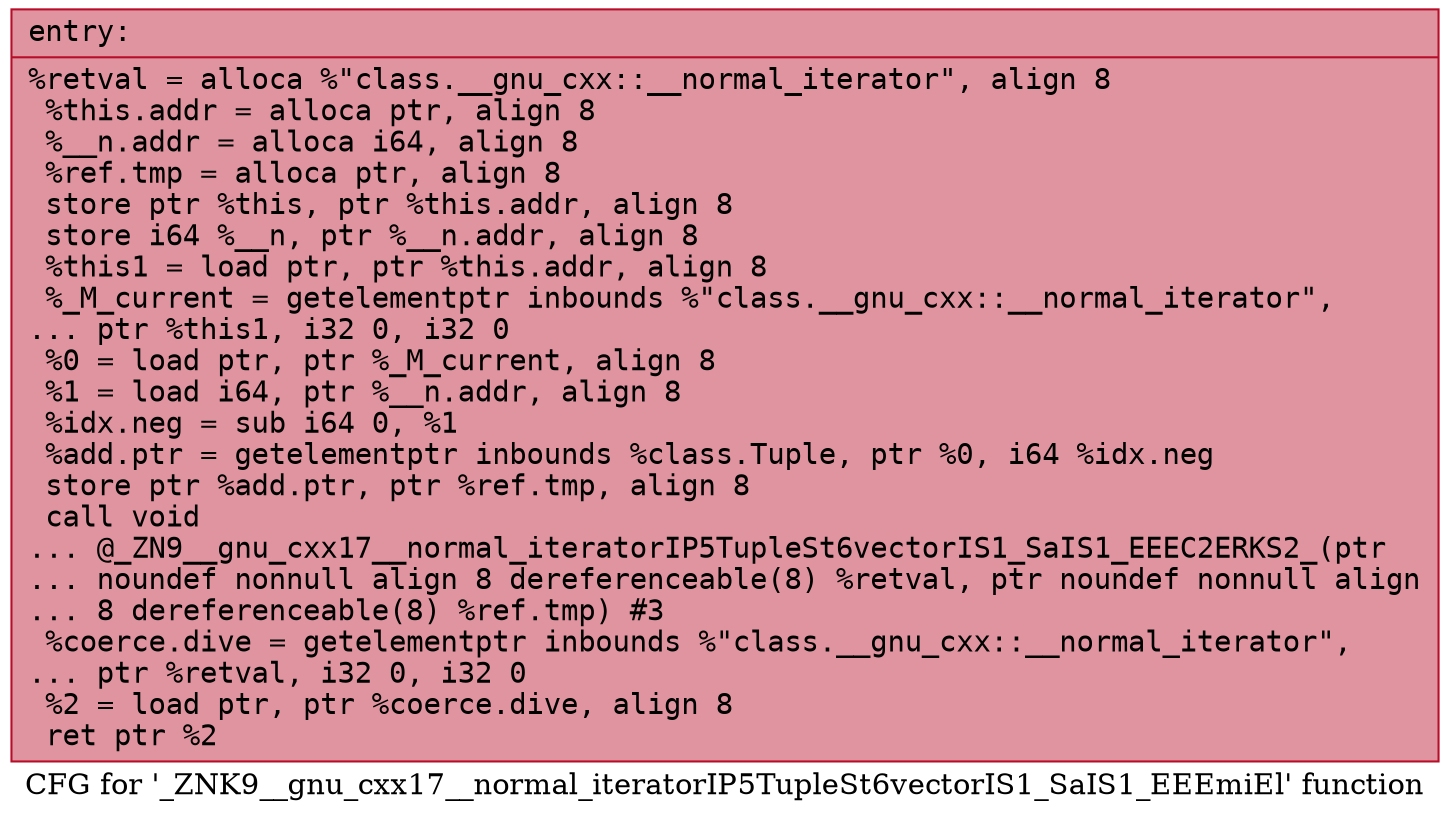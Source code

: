 digraph "CFG for '_ZNK9__gnu_cxx17__normal_iteratorIP5TupleSt6vectorIS1_SaIS1_EEEmiEl' function" {
	label="CFG for '_ZNK9__gnu_cxx17__normal_iteratorIP5TupleSt6vectorIS1_SaIS1_EEEmiEl' function";

	Node0x55c606374f00 [shape=record,color="#b70d28ff", style=filled, fillcolor="#b70d2870" fontname="Courier",label="{entry:\l|  %retval = alloca %\"class.__gnu_cxx::__normal_iterator\", align 8\l  %this.addr = alloca ptr, align 8\l  %__n.addr = alloca i64, align 8\l  %ref.tmp = alloca ptr, align 8\l  store ptr %this, ptr %this.addr, align 8\l  store i64 %__n, ptr %__n.addr, align 8\l  %this1 = load ptr, ptr %this.addr, align 8\l  %_M_current = getelementptr inbounds %\"class.__gnu_cxx::__normal_iterator\",\l... ptr %this1, i32 0, i32 0\l  %0 = load ptr, ptr %_M_current, align 8\l  %1 = load i64, ptr %__n.addr, align 8\l  %idx.neg = sub i64 0, %1\l  %add.ptr = getelementptr inbounds %class.Tuple, ptr %0, i64 %idx.neg\l  store ptr %add.ptr, ptr %ref.tmp, align 8\l  call void\l... @_ZN9__gnu_cxx17__normal_iteratorIP5TupleSt6vectorIS1_SaIS1_EEEC2ERKS2_(ptr\l... noundef nonnull align 8 dereferenceable(8) %retval, ptr noundef nonnull align\l... 8 dereferenceable(8) %ref.tmp) #3\l  %coerce.dive = getelementptr inbounds %\"class.__gnu_cxx::__normal_iterator\",\l... ptr %retval, i32 0, i32 0\l  %2 = load ptr, ptr %coerce.dive, align 8\l  ret ptr %2\l}"];
}
